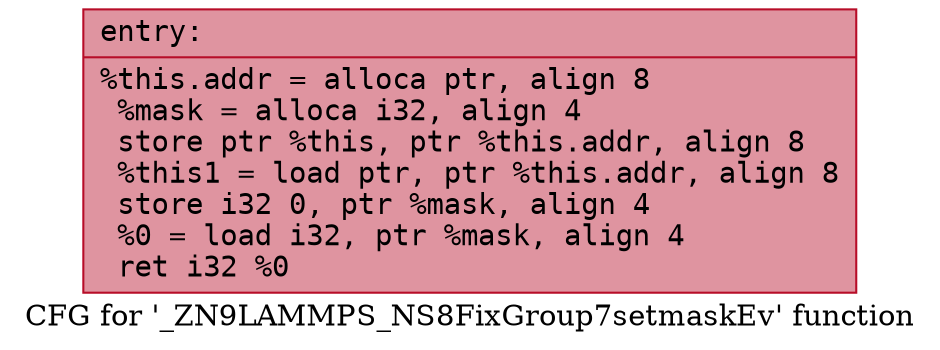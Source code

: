 digraph "CFG for '_ZN9LAMMPS_NS8FixGroup7setmaskEv' function" {
	label="CFG for '_ZN9LAMMPS_NS8FixGroup7setmaskEv' function";

	Node0x5558d3a9e450 [shape=record,color="#b70d28ff", style=filled, fillcolor="#b70d2870" fontname="Courier",label="{entry:\l|  %this.addr = alloca ptr, align 8\l  %mask = alloca i32, align 4\l  store ptr %this, ptr %this.addr, align 8\l  %this1 = load ptr, ptr %this.addr, align 8\l  store i32 0, ptr %mask, align 4\l  %0 = load i32, ptr %mask, align 4\l  ret i32 %0\l}"];
}
